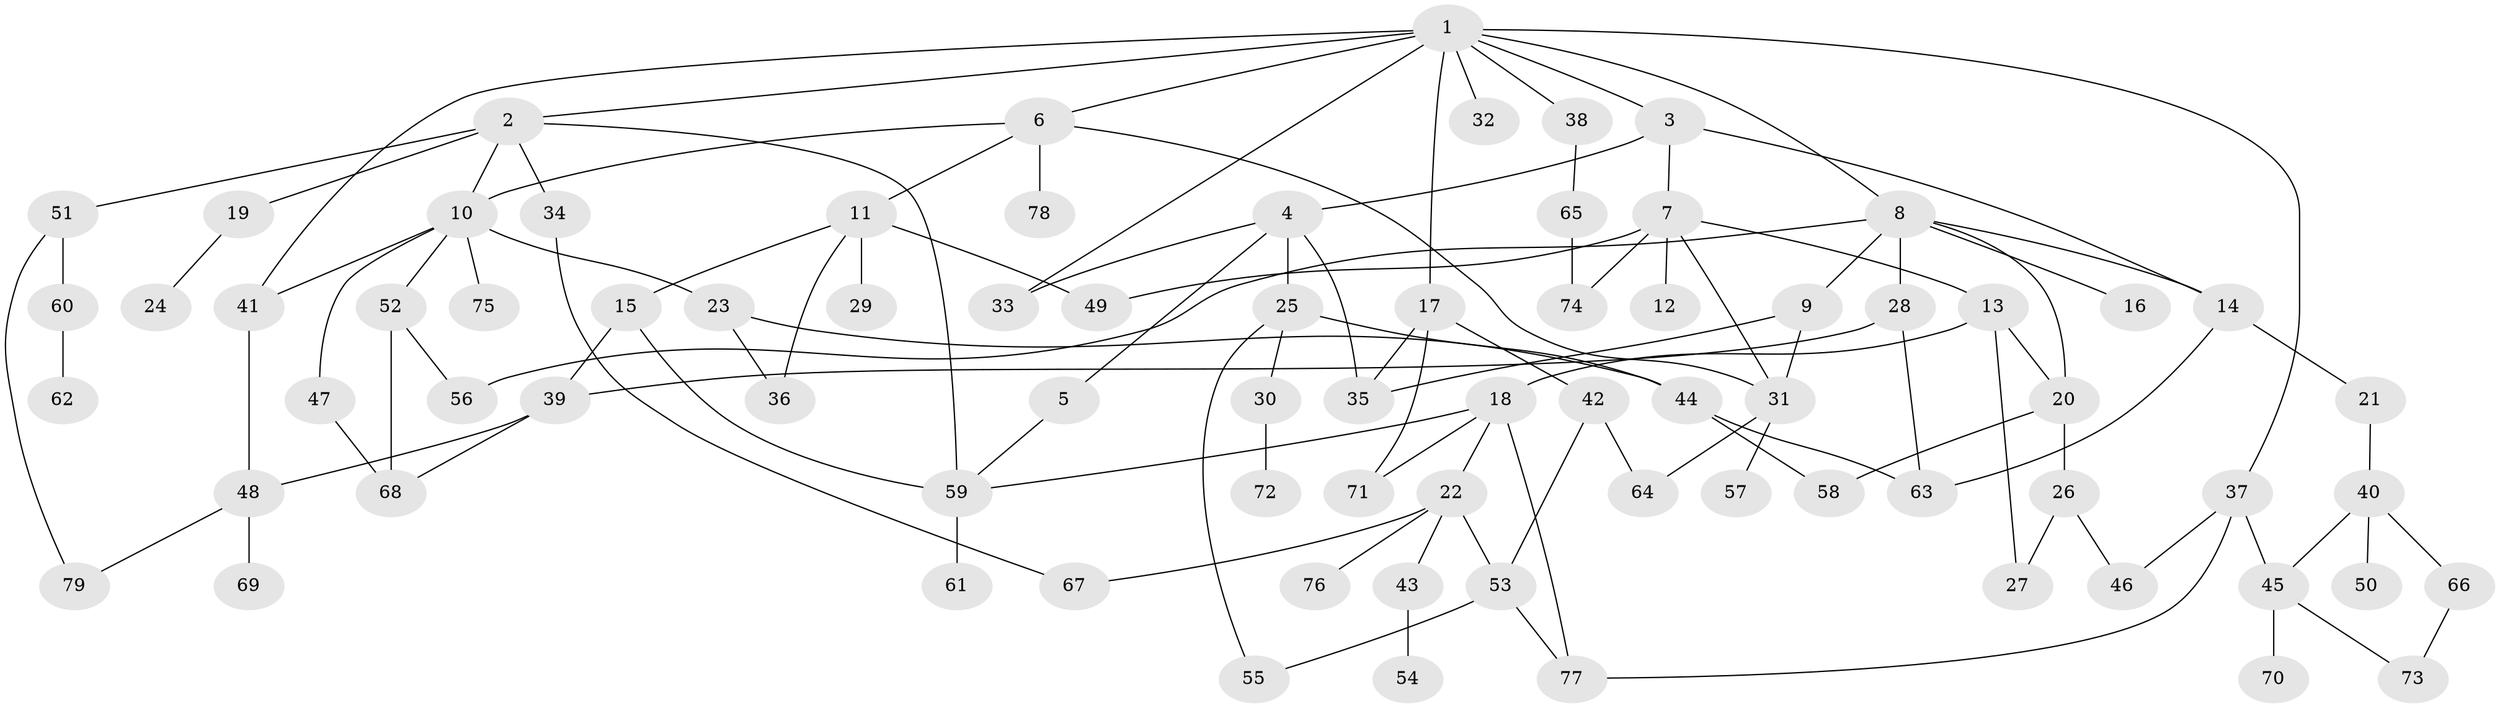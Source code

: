 // coarse degree distribution, {1: 0.6521739130434783, 2: 0.08695652173913043, 4: 0.13043478260869565, 5: 0.043478260869565216, 3: 0.043478260869565216, 13: 0.043478260869565216}
// Generated by graph-tools (version 1.1) at 2025/46/03/04/25 21:46:05]
// undirected, 79 vertices, 114 edges
graph export_dot {
graph [start="1"]
  node [color=gray90,style=filled];
  1;
  2;
  3;
  4;
  5;
  6;
  7;
  8;
  9;
  10;
  11;
  12;
  13;
  14;
  15;
  16;
  17;
  18;
  19;
  20;
  21;
  22;
  23;
  24;
  25;
  26;
  27;
  28;
  29;
  30;
  31;
  32;
  33;
  34;
  35;
  36;
  37;
  38;
  39;
  40;
  41;
  42;
  43;
  44;
  45;
  46;
  47;
  48;
  49;
  50;
  51;
  52;
  53;
  54;
  55;
  56;
  57;
  58;
  59;
  60;
  61;
  62;
  63;
  64;
  65;
  66;
  67;
  68;
  69;
  70;
  71;
  72;
  73;
  74;
  75;
  76;
  77;
  78;
  79;
  1 -- 2;
  1 -- 3;
  1 -- 6;
  1 -- 8;
  1 -- 17;
  1 -- 32;
  1 -- 33;
  1 -- 37;
  1 -- 38;
  1 -- 41;
  2 -- 19;
  2 -- 34;
  2 -- 51;
  2 -- 10;
  2 -- 59;
  3 -- 4;
  3 -- 7;
  3 -- 14;
  4 -- 5;
  4 -- 25;
  4 -- 35;
  4 -- 33;
  5 -- 59;
  6 -- 10;
  6 -- 11;
  6 -- 78;
  6 -- 31;
  7 -- 12;
  7 -- 13;
  7 -- 49;
  7 -- 74;
  7 -- 31;
  8 -- 9;
  8 -- 16;
  8 -- 28;
  8 -- 56;
  8 -- 20;
  8 -- 14;
  9 -- 31;
  9 -- 35;
  10 -- 23;
  10 -- 41;
  10 -- 47;
  10 -- 52;
  10 -- 75;
  11 -- 15;
  11 -- 29;
  11 -- 49;
  11 -- 36;
  13 -- 18;
  13 -- 20;
  13 -- 27;
  14 -- 21;
  14 -- 63;
  15 -- 39;
  15 -- 59;
  17 -- 42;
  17 -- 71;
  17 -- 35;
  18 -- 22;
  18 -- 77;
  18 -- 71;
  18 -- 59;
  19 -- 24;
  20 -- 26;
  20 -- 58;
  21 -- 40;
  22 -- 43;
  22 -- 53;
  22 -- 76;
  22 -- 67;
  23 -- 36;
  23 -- 44;
  25 -- 30;
  25 -- 44;
  25 -- 55;
  26 -- 46;
  26 -- 27;
  28 -- 39;
  28 -- 63;
  30 -- 72;
  31 -- 57;
  31 -- 64;
  34 -- 67;
  37 -- 45;
  37 -- 77;
  37 -- 46;
  38 -- 65;
  39 -- 48;
  39 -- 68;
  40 -- 45;
  40 -- 50;
  40 -- 66;
  41 -- 48;
  42 -- 64;
  42 -- 53;
  43 -- 54;
  44 -- 58;
  44 -- 63;
  45 -- 70;
  45 -- 73;
  47 -- 68;
  48 -- 69;
  48 -- 79;
  51 -- 60;
  51 -- 79;
  52 -- 68;
  52 -- 56;
  53 -- 55;
  53 -- 77;
  59 -- 61;
  60 -- 62;
  65 -- 74;
  66 -- 73;
}
